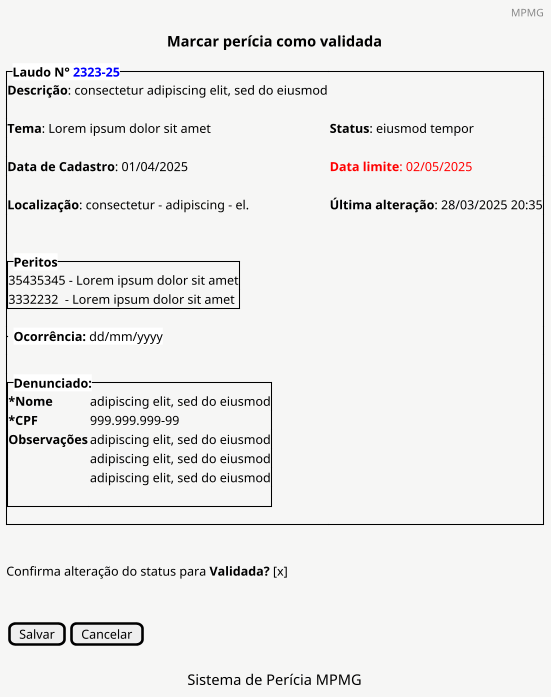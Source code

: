 
@startsalt  upload_arquivo_laudo
<style>
saltDiagram {
  BackgroundColor #f6f6f5
}
</style>
skinparam dpi 100
title Marcar perícia como validada
header MPMG
caption Sistema de Perícia MPMG
{
            {^**Laudo N°** <color:blue>**2323-25**
            **Descrição**: consectetur adipiscing elit, sed do eiusmod
            .
            **Tema**: Lorem ipsum dolor sit amet | **Status**: eiusmod tempor
            .
            **Data de Cadastro**: 01/04/2025 | <color:red>**Data limite**: 02/05/2025
            .
            **Localização**: consectetur - adipiscing - el. |  **Última alteração**: 28/03/2025 20:35
            .
            .
            {^ **Peritos**
                35435345 - Lorem ipsum dolor sit amet
                3332232  - Lorem ipsum dolor sit amet
            }
            | {^ **Ocorrência:** dd/mm/yyyy}
            .
            {^ **Denunciado:**
                ***Nome**  | adipiscing elit, sed do eiusmod
                ***CPF**   | 999.999.999-99
                **Observações**   | adipiscing elit, sed do eiusmod
                . | adipiscing elit, sed do eiusmod
                . | adipiscing elit, sed do eiusmod
                .
            }

        }
        .
        Confirma alteração do status para **Validada?** [x]
            .

    .
    {[Salvar] | [Cancelar]}
.
}
@endsalt
